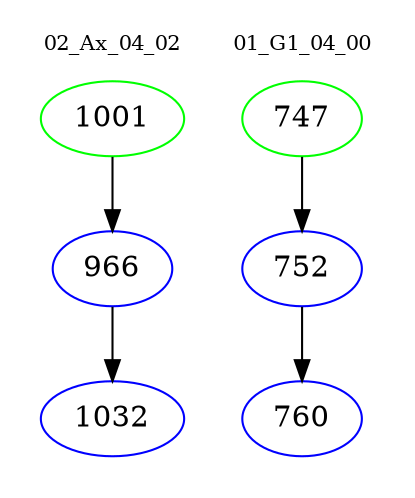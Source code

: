 digraph{
subgraph cluster_0 {
color = white
label = "02_Ax_04_02";
fontsize=10;
T0_1001 [label="1001", color="green"]
T0_1001 -> T0_966 [color="black"]
T0_966 [label="966", color="blue"]
T0_966 -> T0_1032 [color="black"]
T0_1032 [label="1032", color="blue"]
}
subgraph cluster_1 {
color = white
label = "01_G1_04_00";
fontsize=10;
T1_747 [label="747", color="green"]
T1_747 -> T1_752 [color="black"]
T1_752 [label="752", color="blue"]
T1_752 -> T1_760 [color="black"]
T1_760 [label="760", color="blue"]
}
}
